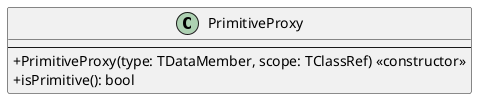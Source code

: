 @startuml

skinparam classAttributeIconSize 0
skinparam shadowing false

class PrimitiveProxy {
  --
  +PrimitiveProxy(type: TDataMember, scope: TClassRef) <<constructor>>
  +isPrimitive(): bool
}

@enduml
